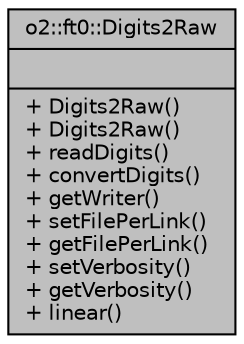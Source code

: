 digraph "o2::ft0::Digits2Raw"
{
 // INTERACTIVE_SVG=YES
  bgcolor="transparent";
  edge [fontname="Helvetica",fontsize="10",labelfontname="Helvetica",labelfontsize="10"];
  node [fontname="Helvetica",fontsize="10",shape=record];
  Node1 [label="{o2::ft0::Digits2Raw\n||+ Digits2Raw()\l+ Digits2Raw()\l+ readDigits()\l+ convertDigits()\l+ getWriter()\l+ setFilePerLink()\l+ getFilePerLink()\l+ setVerbosity()\l+ getVerbosity()\l+ linear()\l}",height=0.2,width=0.4,color="black", fillcolor="grey75", style="filled", fontcolor="black"];
}
